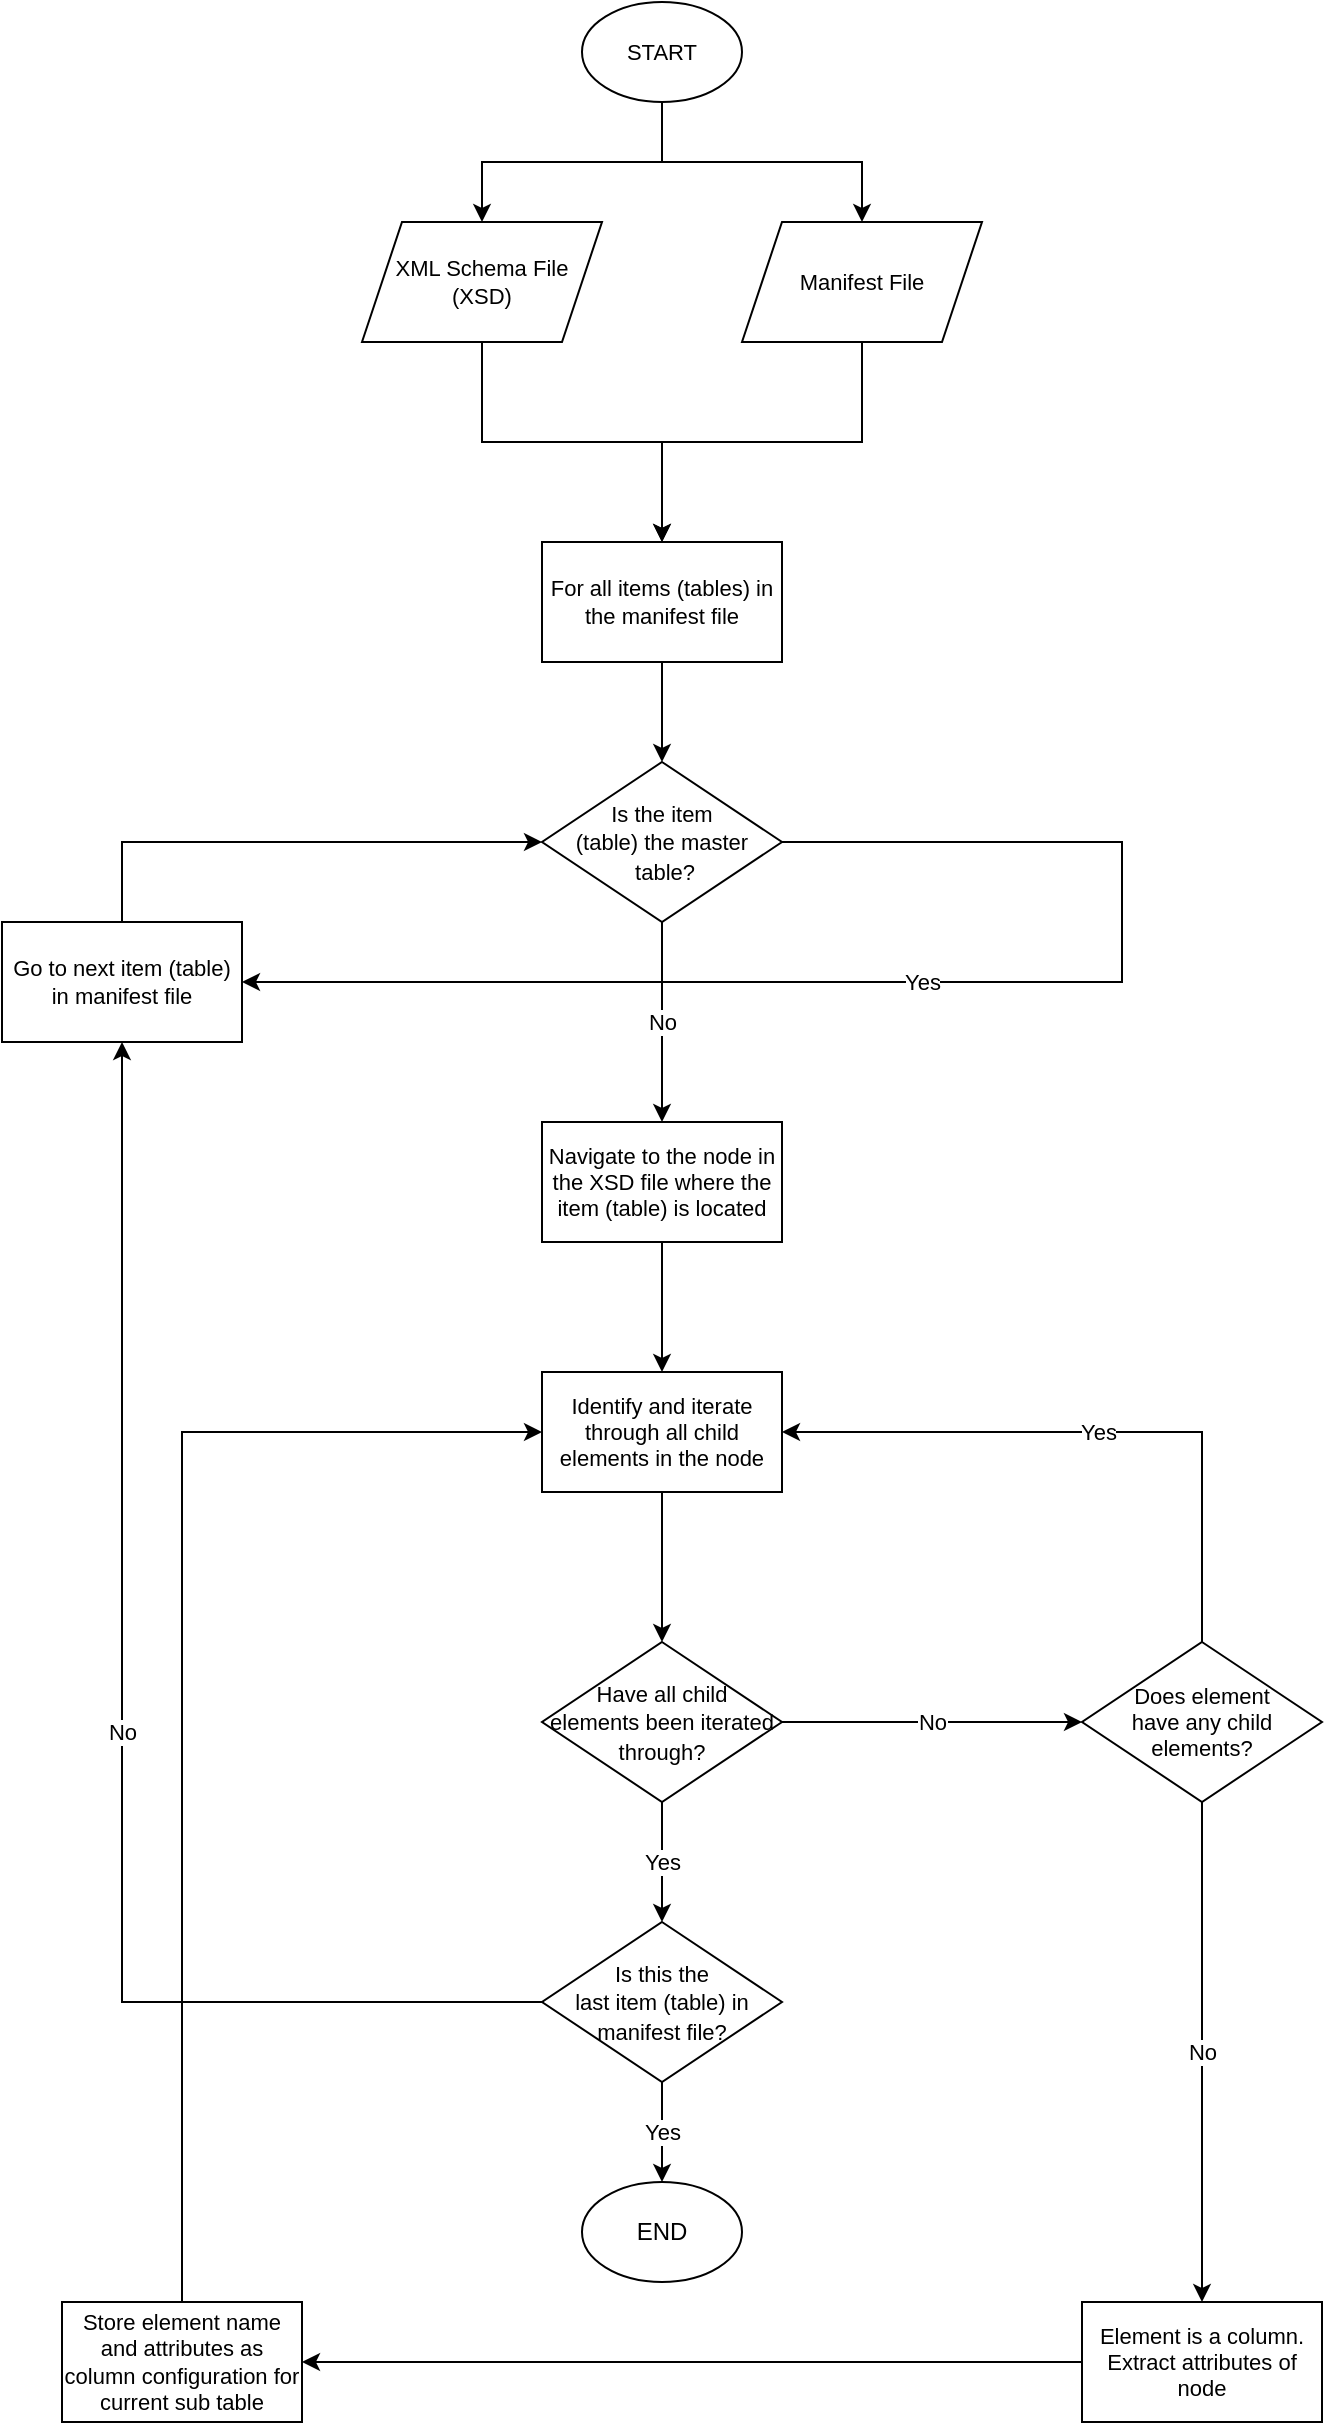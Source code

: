 <mxfile version="13.6.6"><diagram id="AEnJwiY944F6gHplVBgB" name="Page-1"><mxGraphModel dx="1426" dy="826" grid="1" gridSize="10" guides="1" tooltips="1" connect="1" arrows="1" fold="1" page="1" pageScale="1" pageWidth="827" pageHeight="1169" math="0" shadow="0"><root><mxCell id="0"/><mxCell id="1" parent="0"/><mxCell id="29" style="edgeStyle=orthogonalEdgeStyle;rounded=0;orthogonalLoop=1;jettySize=auto;html=1;fontSize=11;" parent="1" source="3" target="4" edge="1"><mxGeometry relative="1" as="geometry"/></mxCell><mxCell id="30" style="edgeStyle=orthogonalEdgeStyle;rounded=0;orthogonalLoop=1;jettySize=auto;html=1;fontSize=11;" parent="1" source="3" target="5" edge="1"><mxGeometry relative="1" as="geometry"/></mxCell><mxCell id="3" value="START" style="ellipse;whiteSpace=wrap;html=1;fontSize=11;" parent="1" vertex="1"><mxGeometry x="350" y="10" width="80" height="50" as="geometry"/></mxCell><mxCell id="25" style="edgeStyle=orthogonalEdgeStyle;rounded=0;orthogonalLoop=1;jettySize=auto;html=1;fontSize=11;" parent="1" source="4" target="6" edge="1"><mxGeometry relative="1" as="geometry"/></mxCell><mxCell id="4" value="XML Schema File&lt;br style=&quot;font-size: 11px;&quot;&gt;(XSD)" style="shape=parallelogram;perimeter=parallelogramPerimeter;whiteSpace=wrap;html=1;fixedSize=1;fontSize=11;" parent="1" vertex="1"><mxGeometry x="240" y="120" width="120" height="60" as="geometry"/></mxCell><mxCell id="26" style="edgeStyle=orthogonalEdgeStyle;rounded=0;orthogonalLoop=1;jettySize=auto;html=1;entryX=0.5;entryY=0;entryDx=0;entryDy=0;fontSize=11;" parent="1" source="5" target="6" edge="1"><mxGeometry relative="1" as="geometry"/></mxCell><mxCell id="5" value="Manifest File" style="shape=parallelogram;perimeter=parallelogramPerimeter;whiteSpace=wrap;html=1;fixedSize=1;fontSize=11;" parent="1" vertex="1"><mxGeometry x="430" y="120" width="120" height="60" as="geometry"/></mxCell><mxCell id="51" style="edgeStyle=orthogonalEdgeStyle;rounded=0;orthogonalLoop=1;jettySize=auto;html=1;entryX=0.5;entryY=0;entryDx=0;entryDy=0;" edge="1" parent="1" source="6" target="50"><mxGeometry relative="1" as="geometry"/></mxCell><mxCell id="6" value="For all items (tables) in the manifest file" style="rounded=0;whiteSpace=wrap;html=1;fontSize=11;" parent="1" vertex="1"><mxGeometry x="330" y="280" width="120" height="60" as="geometry"/></mxCell><mxCell id="23" style="edgeStyle=orthogonalEdgeStyle;rounded=0;orthogonalLoop=1;jettySize=auto;html=1;entryX=0.5;entryY=0;entryDx=0;entryDy=0;fontSize=11;" parent="1" source="37" target="8" edge="1"><mxGeometry relative="1" as="geometry"><mxPoint x="390" y="754.5" as="sourcePoint"/></mxGeometry></mxCell><mxCell id="22" style="edgeStyle=orthogonalEdgeStyle;rounded=0;orthogonalLoop=1;jettySize=auto;html=1;fontSize=11;" parent="1" source="8" target="9" edge="1"><mxGeometry relative="1" as="geometry"/></mxCell><mxCell id="8" value="Identify and iterate through all child elements in the node" style="rounded=0;whiteSpace=wrap;html=1;fontSize=11;" parent="1" vertex="1"><mxGeometry x="330" y="695" width="120" height="60" as="geometry"/></mxCell><mxCell id="16" value="No" style="edgeStyle=orthogonalEdgeStyle;rounded=0;orthogonalLoop=1;jettySize=auto;html=1;entryX=0;entryY=0.5;entryDx=0;entryDy=0;fontSize=11;" parent="1" source="9" target="15" edge="1"><mxGeometry relative="1" as="geometry"/></mxCell><mxCell id="20" value="Yes" style="edgeStyle=orthogonalEdgeStyle;rounded=0;orthogonalLoop=1;jettySize=auto;html=1;entryX=0.5;entryY=0;entryDx=0;entryDy=0;fontSize=11;" parent="1" source="40" target="14" edge="1"><mxGeometry relative="1" as="geometry"/></mxCell><mxCell id="9" value="&lt;font style=&quot;font-size: 11px&quot;&gt;Have all child &lt;br&gt;elements been iterated &lt;br&gt;through?&lt;/font&gt;" style="rhombus;whiteSpace=wrap;html=1;" parent="1" vertex="1"><mxGeometry x="330" y="830" width="120" height="80" as="geometry"/></mxCell><mxCell id="18" style="edgeStyle=orthogonalEdgeStyle;rounded=0;orthogonalLoop=1;jettySize=auto;html=1;fontSize=11;" parent="1" source="11" target="13" edge="1"><mxGeometry relative="1" as="geometry"/></mxCell><mxCell id="11" value="Element is a column. Extract attributes of node" style="rounded=0;whiteSpace=wrap;html=1;fontSize=11;" parent="1" vertex="1"><mxGeometry x="600" y="1160" width="120" height="60" as="geometry"/></mxCell><mxCell id="19" style="edgeStyle=orthogonalEdgeStyle;rounded=0;orthogonalLoop=1;jettySize=auto;html=1;entryX=0;entryY=0.5;entryDx=0;entryDy=0;fontSize=11;" parent="1" source="13" target="8" edge="1"><mxGeometry relative="1" as="geometry"><Array as="points"><mxPoint x="150" y="725"/></Array></mxGeometry></mxCell><mxCell id="13" value="Store element name and attributes as column configuration for current sub table" style="rounded=0;whiteSpace=wrap;html=1;fontSize=11;" parent="1" vertex="1"><mxGeometry x="90" y="1160" width="120" height="60" as="geometry"/></mxCell><mxCell id="14" value="END" style="ellipse;whiteSpace=wrap;html=1;" parent="1" vertex="1"><mxGeometry x="350" y="1100" width="80" height="50" as="geometry"/></mxCell><mxCell id="17" value="No" style="edgeStyle=orthogonalEdgeStyle;rounded=0;orthogonalLoop=1;jettySize=auto;html=1;fontSize=11;" parent="1" source="15" target="11" edge="1"><mxGeometry relative="1" as="geometry"/></mxCell><mxCell id="32" value="Yes" style="edgeStyle=orthogonalEdgeStyle;rounded=0;orthogonalLoop=1;jettySize=auto;html=1;entryX=1;entryY=0.5;entryDx=0;entryDy=0;" parent="1" source="15" target="8" edge="1"><mxGeometry relative="1" as="geometry"><mxPoint x="660" y="700" as="targetPoint"/><Array as="points"><mxPoint x="660" y="725"/></Array></mxGeometry></mxCell><mxCell id="15" value="Does element &lt;br style=&quot;font-size: 11px;&quot;&gt;have any child elements?" style="rhombus;whiteSpace=wrap;html=1;fontSize=11;" parent="1" vertex="1"><mxGeometry x="600" y="830" width="120" height="80" as="geometry"/></mxCell><mxCell id="36" value="No" style="edgeStyle=orthogonalEdgeStyle;rounded=0;orthogonalLoop=1;jettySize=auto;html=1;entryX=0.5;entryY=1;entryDx=0;entryDy=0;" parent="1" target="12" edge="1"><mxGeometry relative="1" as="geometry"><mxPoint x="660" y="555" as="sourcePoint"/></mxGeometry></mxCell><mxCell id="37" value="Navigate to the node in the XSD file where the item (table) is located" style="rounded=0;whiteSpace=wrap;html=1;fontSize=11;" vertex="1" parent="1"><mxGeometry x="330" y="570" width="120" height="60" as="geometry"/></mxCell><mxCell id="40" value="&lt;span style=&quot;font-size: 11px&quot;&gt;Is this the &lt;br&gt;last item (table) in manifest file?&lt;/span&gt;" style="rhombus;whiteSpace=wrap;html=1;" vertex="1" parent="1"><mxGeometry x="330" y="970" width="120" height="80" as="geometry"/></mxCell><mxCell id="43" value="Yes" style="edgeStyle=orthogonalEdgeStyle;rounded=0;orthogonalLoop=1;jettySize=auto;html=1;entryX=0.5;entryY=0;entryDx=0;entryDy=0;fontSize=11;" edge="1" parent="1" source="9" target="40"><mxGeometry relative="1" as="geometry"><mxPoint x="390" y="910" as="sourcePoint"/><mxPoint x="390" y="1100" as="targetPoint"/></mxGeometry></mxCell><mxCell id="49" style="edgeStyle=orthogonalEdgeStyle;rounded=0;orthogonalLoop=1;jettySize=auto;html=1;entryX=0;entryY=0.5;entryDx=0;entryDy=0;" edge="1" parent="1" source="45" target="50"><mxGeometry relative="1" as="geometry"><Array as="points"><mxPoint x="120" y="430"/></Array></mxGeometry></mxCell><mxCell id="45" value="Go to next item (table) in manifest file" style="rounded=0;whiteSpace=wrap;html=1;fontSize=11;" vertex="1" parent="1"><mxGeometry x="60" y="470" width="120" height="60" as="geometry"/></mxCell><mxCell id="46" value="No" style="edgeStyle=orthogonalEdgeStyle;rounded=0;orthogonalLoop=1;jettySize=auto;html=1;" edge="1" parent="1" source="40" target="45"><mxGeometry relative="1" as="geometry"><mxPoint x="330" y="1010" as="sourcePoint"/><mxPoint x="120" y="680" as="targetPoint"/><Array as="points"><mxPoint x="120" y="1010"/></Array></mxGeometry></mxCell><mxCell id="52" value="No" style="edgeStyle=orthogonalEdgeStyle;rounded=0;orthogonalLoop=1;jettySize=auto;html=1;" edge="1" parent="1" source="50" target="37"><mxGeometry relative="1" as="geometry"/></mxCell><mxCell id="53" value="Yes" style="edgeStyle=orthogonalEdgeStyle;rounded=0;orthogonalLoop=1;jettySize=auto;html=1;exitX=1;exitY=0.5;exitDx=0;exitDy=0;entryX=1;entryY=0.5;entryDx=0;entryDy=0;" edge="1" parent="1" source="50" target="45"><mxGeometry relative="1" as="geometry"><Array as="points"><mxPoint x="620" y="430"/><mxPoint x="620" y="500"/></Array></mxGeometry></mxCell><mxCell id="50" value="&lt;span style=&quot;font-size: 11px&quot;&gt;Is the item &lt;br&gt;(table) the master&lt;br&gt;&amp;nbsp;table?&lt;/span&gt;" style="rhombus;whiteSpace=wrap;html=1;" vertex="1" parent="1"><mxGeometry x="330" y="390" width="120" height="80" as="geometry"/></mxCell></root></mxGraphModel></diagram></mxfile>